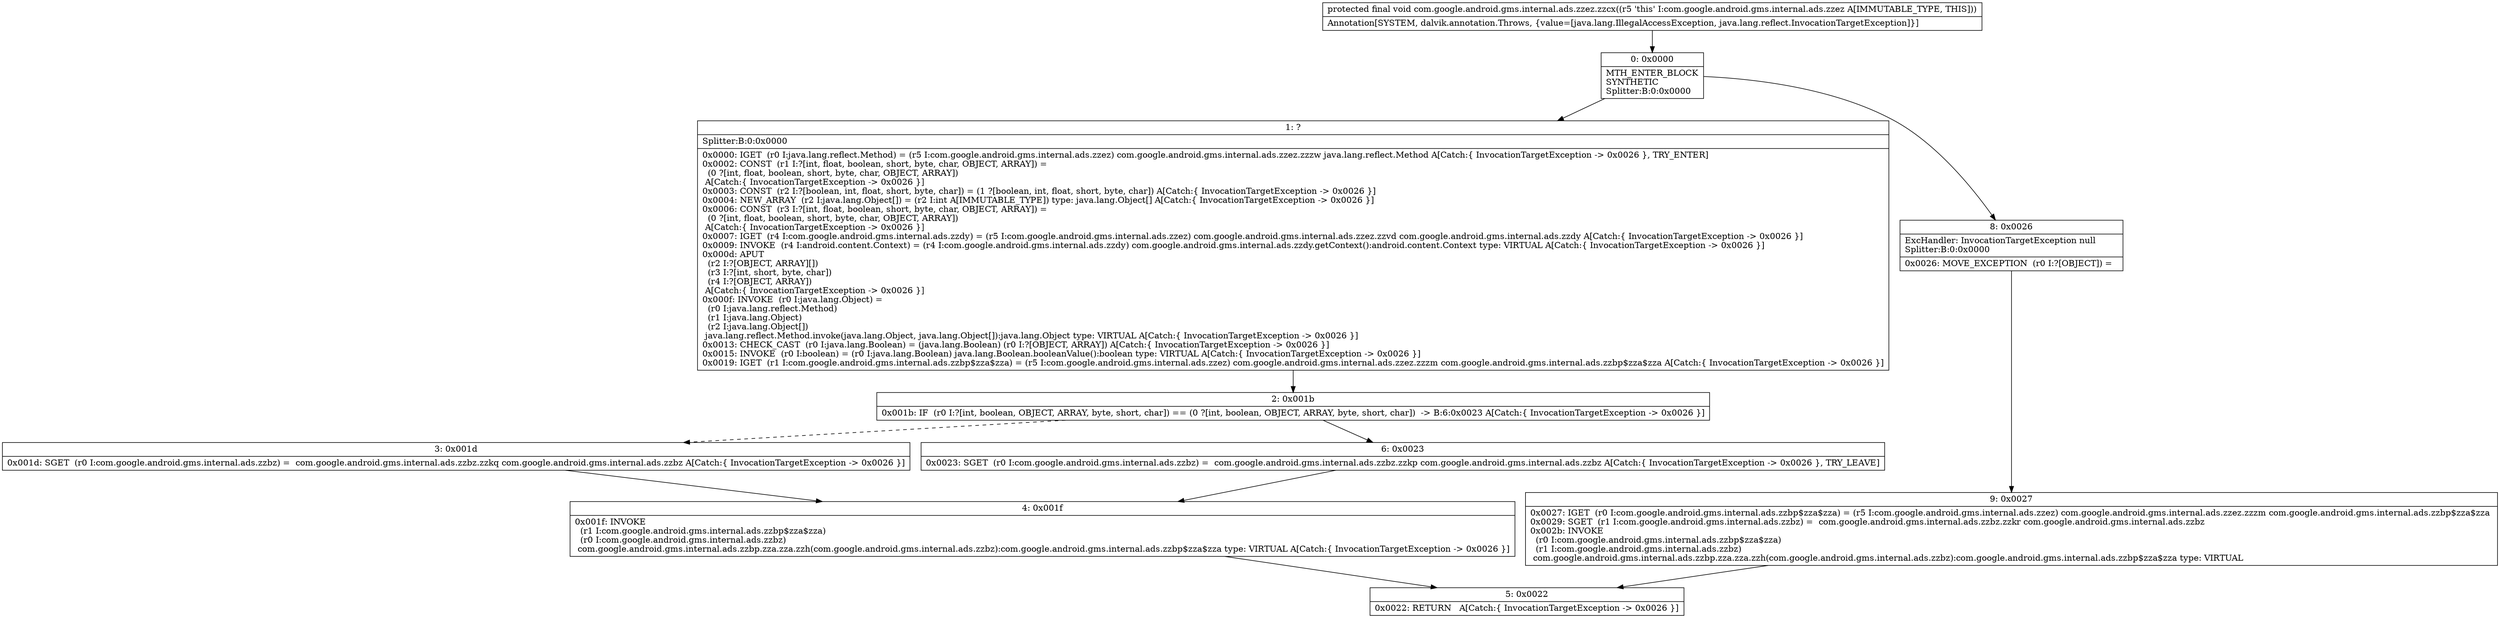 digraph "CFG forcom.google.android.gms.internal.ads.zzez.zzcx()V" {
Node_0 [shape=record,label="{0\:\ 0x0000|MTH_ENTER_BLOCK\lSYNTHETIC\lSplitter:B:0:0x0000\l}"];
Node_1 [shape=record,label="{1\:\ ?|Splitter:B:0:0x0000\l|0x0000: IGET  (r0 I:java.lang.reflect.Method) = (r5 I:com.google.android.gms.internal.ads.zzez) com.google.android.gms.internal.ads.zzez.zzzw java.lang.reflect.Method A[Catch:\{ InvocationTargetException \-\> 0x0026 \}, TRY_ENTER]\l0x0002: CONST  (r1 I:?[int, float, boolean, short, byte, char, OBJECT, ARRAY]) = \l  (0 ?[int, float, boolean, short, byte, char, OBJECT, ARRAY])\l A[Catch:\{ InvocationTargetException \-\> 0x0026 \}]\l0x0003: CONST  (r2 I:?[boolean, int, float, short, byte, char]) = (1 ?[boolean, int, float, short, byte, char]) A[Catch:\{ InvocationTargetException \-\> 0x0026 \}]\l0x0004: NEW_ARRAY  (r2 I:java.lang.Object[]) = (r2 I:int A[IMMUTABLE_TYPE]) type: java.lang.Object[] A[Catch:\{ InvocationTargetException \-\> 0x0026 \}]\l0x0006: CONST  (r3 I:?[int, float, boolean, short, byte, char, OBJECT, ARRAY]) = \l  (0 ?[int, float, boolean, short, byte, char, OBJECT, ARRAY])\l A[Catch:\{ InvocationTargetException \-\> 0x0026 \}]\l0x0007: IGET  (r4 I:com.google.android.gms.internal.ads.zzdy) = (r5 I:com.google.android.gms.internal.ads.zzez) com.google.android.gms.internal.ads.zzez.zzvd com.google.android.gms.internal.ads.zzdy A[Catch:\{ InvocationTargetException \-\> 0x0026 \}]\l0x0009: INVOKE  (r4 I:android.content.Context) = (r4 I:com.google.android.gms.internal.ads.zzdy) com.google.android.gms.internal.ads.zzdy.getContext():android.content.Context type: VIRTUAL A[Catch:\{ InvocationTargetException \-\> 0x0026 \}]\l0x000d: APUT  \l  (r2 I:?[OBJECT, ARRAY][])\l  (r3 I:?[int, short, byte, char])\l  (r4 I:?[OBJECT, ARRAY])\l A[Catch:\{ InvocationTargetException \-\> 0x0026 \}]\l0x000f: INVOKE  (r0 I:java.lang.Object) = \l  (r0 I:java.lang.reflect.Method)\l  (r1 I:java.lang.Object)\l  (r2 I:java.lang.Object[])\l java.lang.reflect.Method.invoke(java.lang.Object, java.lang.Object[]):java.lang.Object type: VIRTUAL A[Catch:\{ InvocationTargetException \-\> 0x0026 \}]\l0x0013: CHECK_CAST  (r0 I:java.lang.Boolean) = (java.lang.Boolean) (r0 I:?[OBJECT, ARRAY]) A[Catch:\{ InvocationTargetException \-\> 0x0026 \}]\l0x0015: INVOKE  (r0 I:boolean) = (r0 I:java.lang.Boolean) java.lang.Boolean.booleanValue():boolean type: VIRTUAL A[Catch:\{ InvocationTargetException \-\> 0x0026 \}]\l0x0019: IGET  (r1 I:com.google.android.gms.internal.ads.zzbp$zza$zza) = (r5 I:com.google.android.gms.internal.ads.zzez) com.google.android.gms.internal.ads.zzez.zzzm com.google.android.gms.internal.ads.zzbp$zza$zza A[Catch:\{ InvocationTargetException \-\> 0x0026 \}]\l}"];
Node_2 [shape=record,label="{2\:\ 0x001b|0x001b: IF  (r0 I:?[int, boolean, OBJECT, ARRAY, byte, short, char]) == (0 ?[int, boolean, OBJECT, ARRAY, byte, short, char])  \-\> B:6:0x0023 A[Catch:\{ InvocationTargetException \-\> 0x0026 \}]\l}"];
Node_3 [shape=record,label="{3\:\ 0x001d|0x001d: SGET  (r0 I:com.google.android.gms.internal.ads.zzbz) =  com.google.android.gms.internal.ads.zzbz.zzkq com.google.android.gms.internal.ads.zzbz A[Catch:\{ InvocationTargetException \-\> 0x0026 \}]\l}"];
Node_4 [shape=record,label="{4\:\ 0x001f|0x001f: INVOKE  \l  (r1 I:com.google.android.gms.internal.ads.zzbp$zza$zza)\l  (r0 I:com.google.android.gms.internal.ads.zzbz)\l com.google.android.gms.internal.ads.zzbp.zza.zza.zzh(com.google.android.gms.internal.ads.zzbz):com.google.android.gms.internal.ads.zzbp$zza$zza type: VIRTUAL A[Catch:\{ InvocationTargetException \-\> 0x0026 \}]\l}"];
Node_5 [shape=record,label="{5\:\ 0x0022|0x0022: RETURN   A[Catch:\{ InvocationTargetException \-\> 0x0026 \}]\l}"];
Node_6 [shape=record,label="{6\:\ 0x0023|0x0023: SGET  (r0 I:com.google.android.gms.internal.ads.zzbz) =  com.google.android.gms.internal.ads.zzbz.zzkp com.google.android.gms.internal.ads.zzbz A[Catch:\{ InvocationTargetException \-\> 0x0026 \}, TRY_LEAVE]\l}"];
Node_8 [shape=record,label="{8\:\ 0x0026|ExcHandler: InvocationTargetException null\lSplitter:B:0:0x0000\l|0x0026: MOVE_EXCEPTION  (r0 I:?[OBJECT]) =  \l}"];
Node_9 [shape=record,label="{9\:\ 0x0027|0x0027: IGET  (r0 I:com.google.android.gms.internal.ads.zzbp$zza$zza) = (r5 I:com.google.android.gms.internal.ads.zzez) com.google.android.gms.internal.ads.zzez.zzzm com.google.android.gms.internal.ads.zzbp$zza$zza \l0x0029: SGET  (r1 I:com.google.android.gms.internal.ads.zzbz) =  com.google.android.gms.internal.ads.zzbz.zzkr com.google.android.gms.internal.ads.zzbz \l0x002b: INVOKE  \l  (r0 I:com.google.android.gms.internal.ads.zzbp$zza$zza)\l  (r1 I:com.google.android.gms.internal.ads.zzbz)\l com.google.android.gms.internal.ads.zzbp.zza.zza.zzh(com.google.android.gms.internal.ads.zzbz):com.google.android.gms.internal.ads.zzbp$zza$zza type: VIRTUAL \l}"];
MethodNode[shape=record,label="{protected final void com.google.android.gms.internal.ads.zzez.zzcx((r5 'this' I:com.google.android.gms.internal.ads.zzez A[IMMUTABLE_TYPE, THIS]))  | Annotation[SYSTEM, dalvik.annotation.Throws, \{value=[java.lang.IllegalAccessException, java.lang.reflect.InvocationTargetException]\}]\l}"];
MethodNode -> Node_0;
Node_0 -> Node_1;
Node_0 -> Node_8;
Node_1 -> Node_2;
Node_2 -> Node_3[style=dashed];
Node_2 -> Node_6;
Node_3 -> Node_4;
Node_4 -> Node_5;
Node_6 -> Node_4;
Node_8 -> Node_9;
Node_9 -> Node_5;
}

